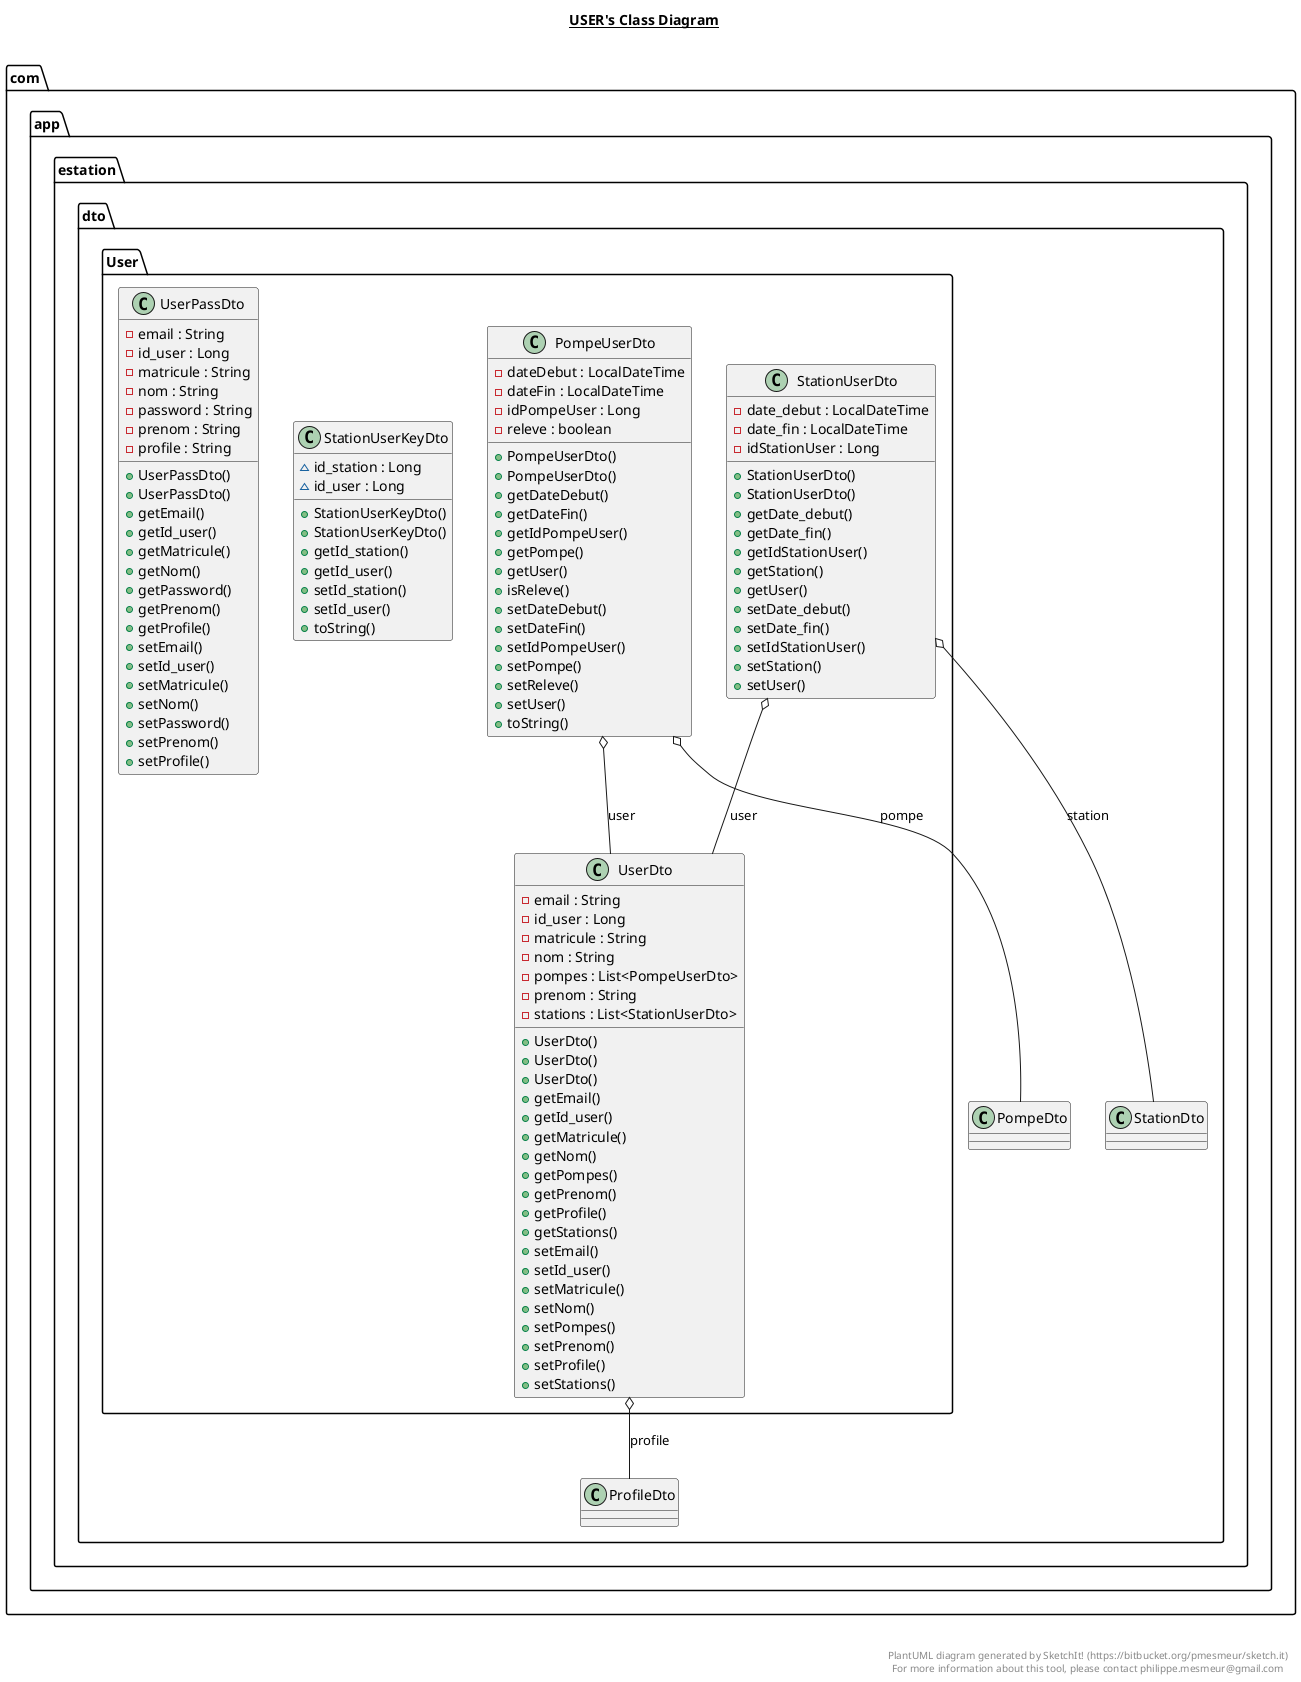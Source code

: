 @startuml

title __USER's Class Diagram__\n

  namespace com.app.estation {
    namespace dto {
      namespace User {
        class com.app.estation.dto.User.PompeUserDto {
            - dateDebut : LocalDateTime
            - dateFin : LocalDateTime
            - idPompeUser : Long
            - releve : boolean
            + PompeUserDto()
            + PompeUserDto()
            + getDateDebut()
            + getDateFin()
            + getIdPompeUser()
            + getPompe()
            + getUser()
            + isReleve()
            + setDateDebut()
            + setDateFin()
            + setIdPompeUser()
            + setPompe()
            + setReleve()
            + setUser()
            + toString()
        }
      }
    }
  }
  

  namespace com.app.estation {
    namespace dto {
      namespace User {
        class com.app.estation.dto.User.StationUserDto {
            - date_debut : LocalDateTime
            - date_fin : LocalDateTime
            - idStationUser : Long
            + StationUserDto()
            + StationUserDto()
            + getDate_debut()
            + getDate_fin()
            + getIdStationUser()
            + getStation()
            + getUser()
            + setDate_debut()
            + setDate_fin()
            + setIdStationUser()
            + setStation()
            + setUser()
        }
      }
    }
  }
  

  namespace com.app.estation {
    namespace dto {
      namespace User {
        class com.app.estation.dto.User.StationUserKeyDto {
            ~ id_station : Long
            ~ id_user : Long
            + StationUserKeyDto()
            + StationUserKeyDto()
            + getId_station()
            + getId_user()
            + setId_station()
            + setId_user()
            + toString()
        }
      }
    }
  }
  

  namespace com.app.estation {
    namespace dto {
      namespace User {
        class com.app.estation.dto.User.UserDto {
            - email : String
            - id_user : Long
            - matricule : String
            - nom : String
            - pompes : List<PompeUserDto>
            - prenom : String
            - stations : List<StationUserDto>
            + UserDto()
            + UserDto()
            + UserDto()
            + getEmail()
            + getId_user()
            + getMatricule()
            + getNom()
            + getPompes()
            + getPrenom()
            + getProfile()
            + getStations()
            + setEmail()
            + setId_user()
            + setMatricule()
            + setNom()
            + setPompes()
            + setPrenom()
            + setProfile()
            + setStations()
        }
      }
    }
  }
  

  namespace com.app.estation {
    namespace dto {
      namespace User {
        class com.app.estation.dto.User.UserPassDto {
            - email : String
            - id_user : Long
            - matricule : String
            - nom : String
            - password : String
            - prenom : String
            - profile : String
            + UserPassDto()
            + UserPassDto()
            + getEmail()
            + getId_user()
            + getMatricule()
            + getNom()
            + getPassword()
            + getPrenom()
            + getProfile()
            + setEmail()
            + setId_user()
            + setMatricule()
            + setNom()
            + setPassword()
            + setPrenom()
            + setProfile()
        }
      }
    }
  }
  

  com.app.estation.dto.User.PompeUserDto o-- com.app.estation.dto.PompeDto : pompe
  com.app.estation.dto.User.PompeUserDto o-- com.app.estation.dto.User.UserDto : user
  com.app.estation.dto.User.StationUserDto o-- com.app.estation.dto.StationDto : station
  com.app.estation.dto.User.StationUserDto o-- com.app.estation.dto.User.UserDto : user
  com.app.estation.dto.User.UserDto o-- com.app.estation.dto.ProfileDto : profile


right footer


PlantUML diagram generated by SketchIt! (https://bitbucket.org/pmesmeur/sketch.it)
For more information about this tool, please contact philippe.mesmeur@gmail.com
endfooter

@enduml
